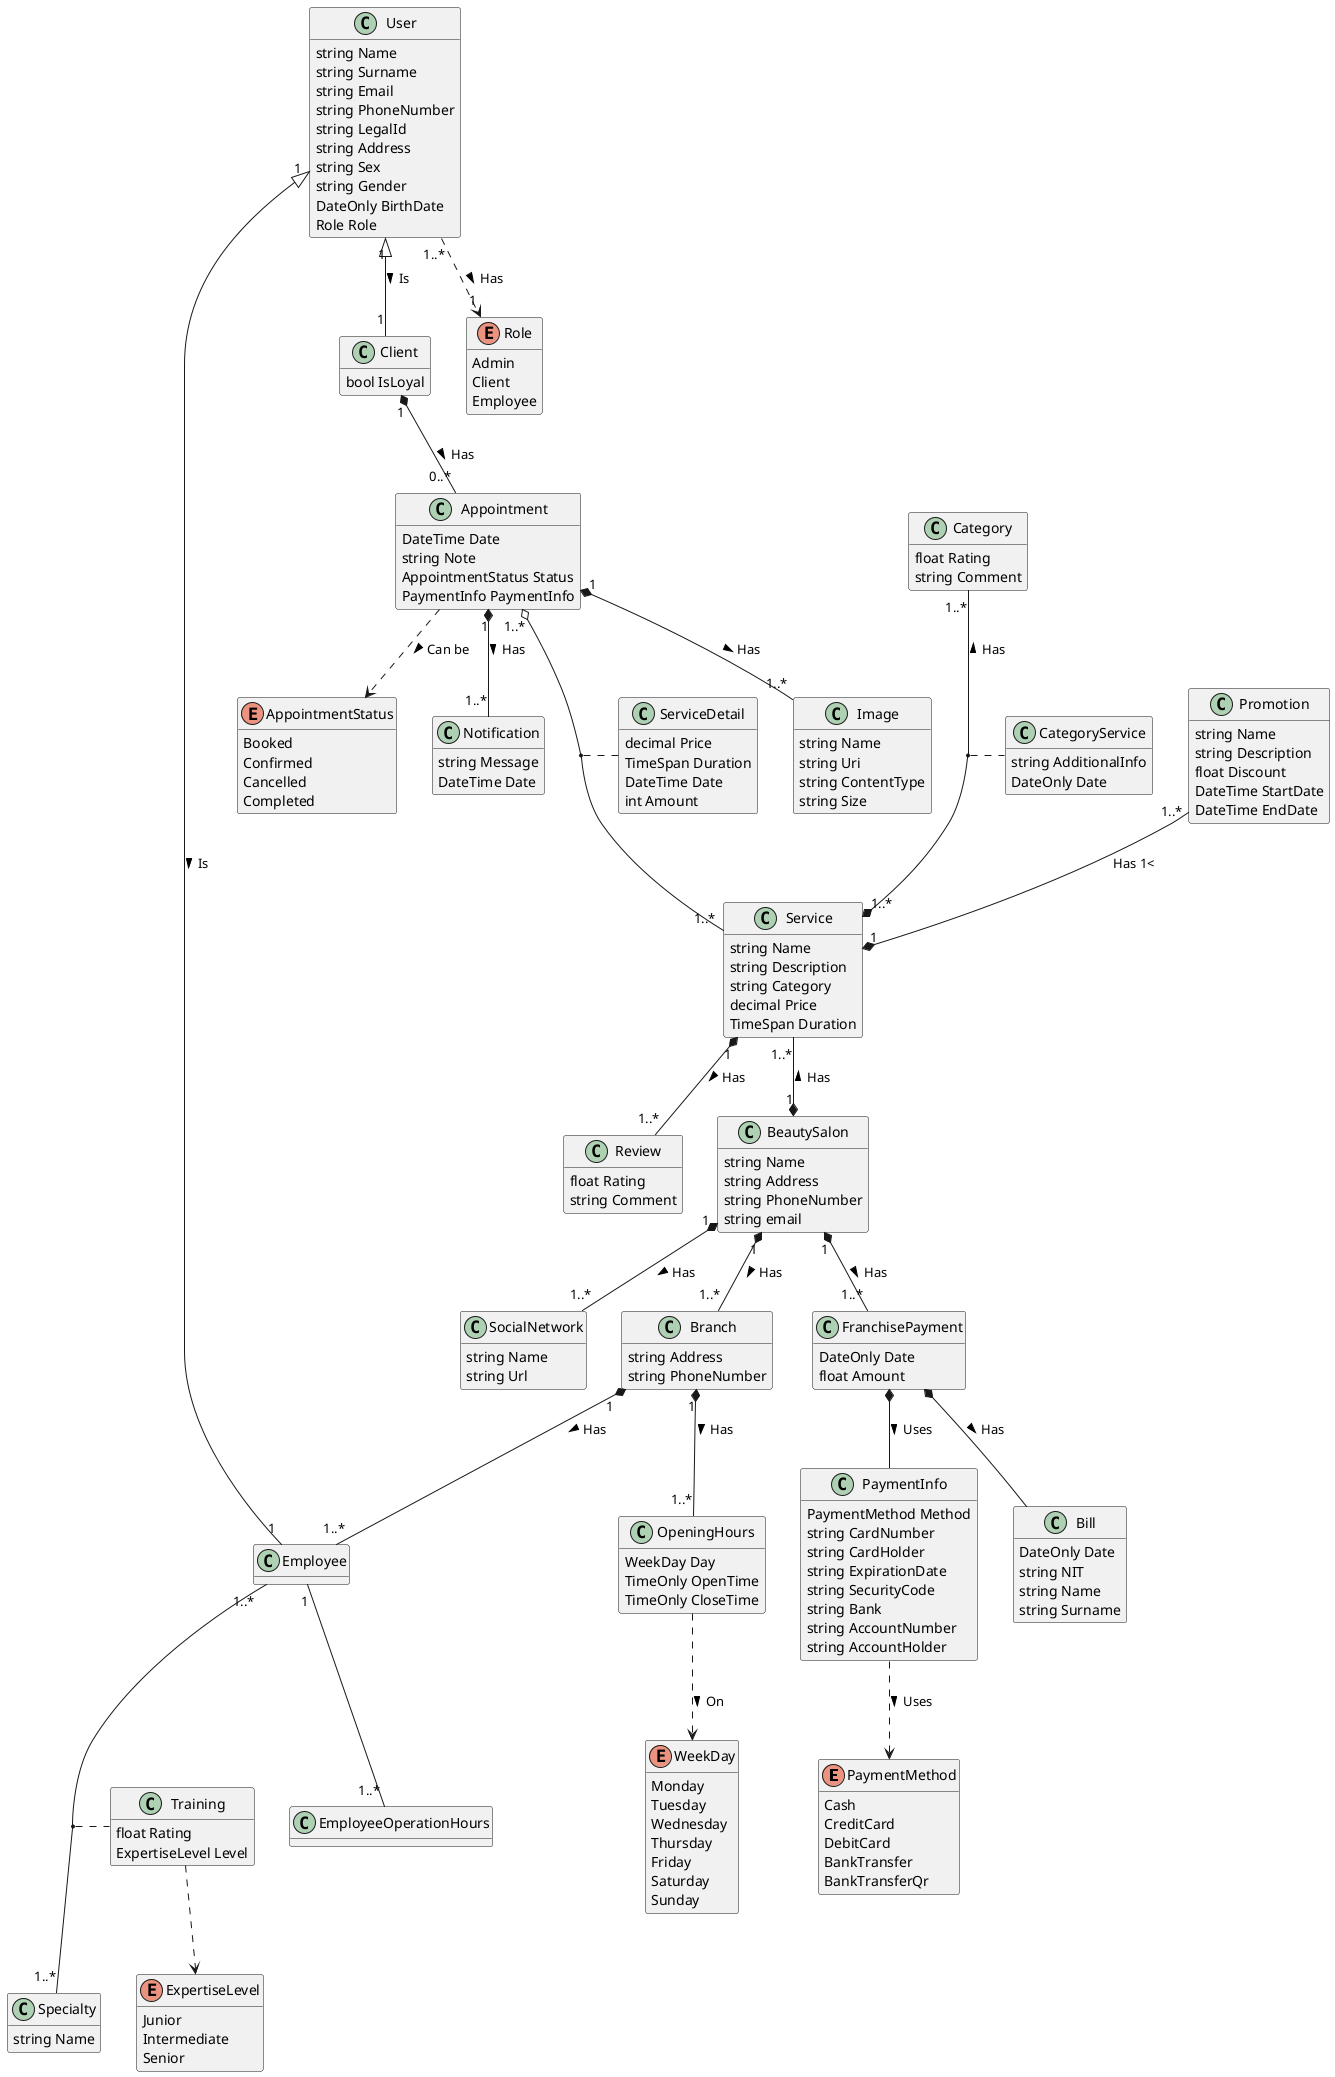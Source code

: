 @startuml

' !pragma layout smetana
' left to right direction

' skinparam linetype polyline
' skinparam linetype ortho
' skinparam groupInheritance 2

hide methods

enum PaymentMethod {
  Cash
  CreditCard
  DebitCard
  BankTransfer
  BankTransferQr
}

class PaymentInfo {
  PaymentMethod Method
  string CardNumber
  string CardHolder
  string ExpirationDate
  string SecurityCode
  string Bank
  string AccountNumber
  string AccountHolder
}

PaymentInfo ..> PaymentMethod : Uses >

class Image {
  string Name
  string Uri
  string ContentType
  string Size
}

enum AppointmentStatus {
  Booked
  Confirmed
  Cancelled
  Completed
}

enum ExpertiseLevel {
  Junior
  Intermediate
  Senior
}

class Client {
  bool IsLoyal
}

class User {
  string Name
  string Surname
  string Email
  string PhoneNumber
  string LegalId
  string Address
  string Sex
  string Gender
  DateOnly BirthDate
  Role Role
}

enum Role {
  Admin
  Client
  Employee
}

User "1" <|-- "1" Client : Is >
User "1" <|-- "1" Employee : Is >

class Review {
  float Rating
  string Comment
}

Service "1" *-- "1..*" Review : Has >

class Service {
  string Name
  string Description
  string Category
  decimal Price
  TimeSpan Duration
}

class Promotion {
  string Name
  string Description
  float Discount
  DateTime StartDate
  DateTime EndDate
}

Promotion "1..*" --* "1" Service : Has 1<

class Category {
  float Rating
  string Comment
}

Category "1..*" --* "1..*" Service : Has <

class CategoryService {
  string AdditionalInfo
  DateOnly Date
}

(Category, Service) .. CategoryService

enum WeekDay {
  Monday
  Tuesday
  Wednesday
  Thursday
  Friday
  Saturday
  Sunday
}

class OpeningHours {
  WeekDay Day
  TimeOnly OpenTime
  TimeOnly CloseTime
}

OpeningHours ..> WeekDay : On >

class Appointment {
  DateTime Date
  string Note
  AppointmentStatus Status
  PaymentInfo PaymentInfo
}

Appointment ..> AppointmentStatus : Can be >

Appointment "1..*" o-- "1..*" Service

class ServiceDetail {
  decimal Price
  TimeSpan Duration
  DateTime Date
  int Amount
}

(Appointment, Service) .. ServiceDetail

class Notification {
  string Message
  DateTime Date

}

class BeautySalon {
  string Name
  string Address
  string PhoneNumber
  string email
}

class Branch {
  string Address
  string PhoneNumber
}

BeautySalon "1" *-- "1..*" Branch : Has >

class Employee

Branch "1" *-- "1..*" Employee : Has >

class SocialNetwork {
  string Name
  string Url
}

BeautySalon "1" *-- "1..*" SocialNetwork : Has >

class FranchisePayment {
  DateOnly Date
  float Amount
}

BeautySalon "1" *-- "1..*" FranchisePayment : Has >

class EmployeeOperationHours

Client "1" *-- "0..*" Appointment : Has >
User "1..*" ..> "1" Role : Has >
Branch "1" *-- "1..*" OpeningHours : Has >
Service "1..*" --* "1" BeautySalon : Has <
FranchisePayment *-- PaymentInfo : Uses >

class Bill {
  DateOnly Date
  string NIT
  string Name
  string Surname
}

FranchisePayment *-- Bill : Has >
Employee "1"-- "1..*" EmployeeOperationHours

class Specialty {
  string Name
}

class Training {
  float Rating
  ExpertiseLevel Level
}

Training ..> ExpertiseLevel

Employee "1..*" -- "1..*" Specialty
(Employee, Specialty) .. Training

Appointment "1" *-- "1..*" Notification : Has >
Appointment "1" *-- "1..*" Image : Has >


@enduml
